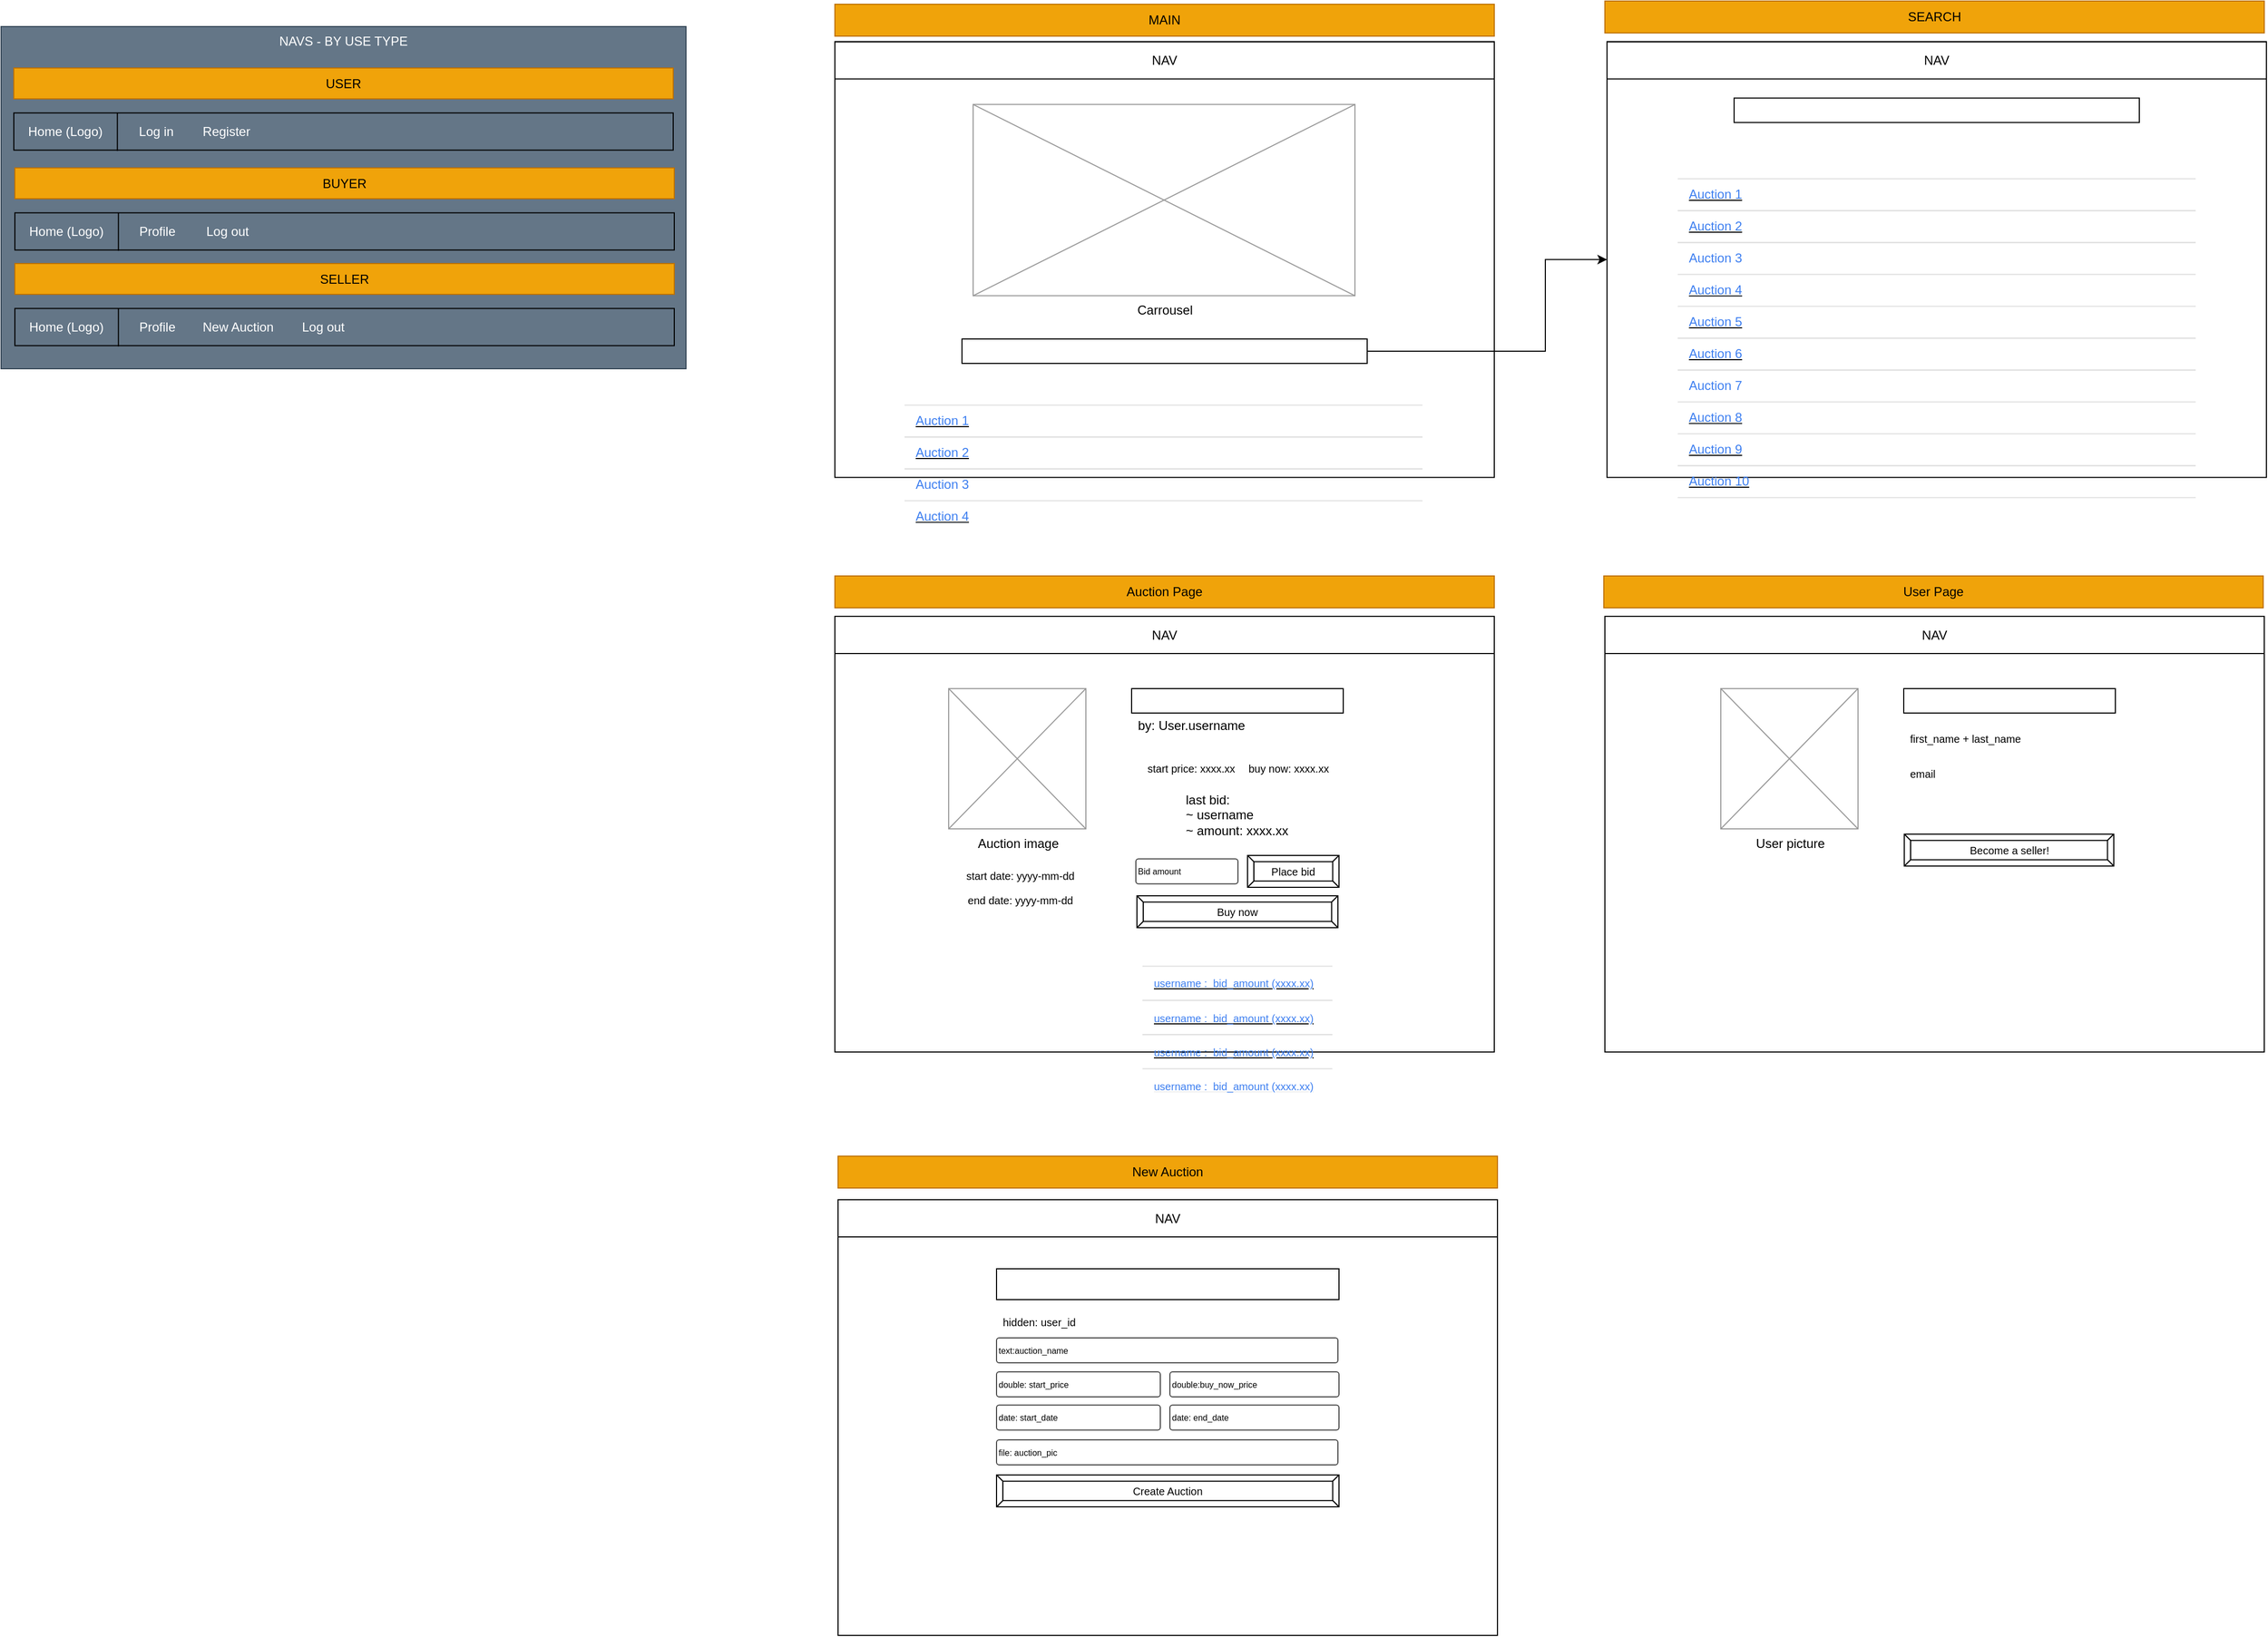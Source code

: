 <mxfile version="20.8.16" type="device"><diagram name="Page-1" id="wn86fFbyU5UCmv09hX-n"><mxGraphModel dx="3790" dy="1764" grid="0" gridSize="10" guides="1" tooltips="1" connect="1" arrows="1" fold="1" page="1" pageScale="1" pageWidth="827" pageHeight="1169" math="0" shadow="0"><root><mxCell id="0"/><mxCell id="1" parent="0"/><mxCell id="h1--diW5-KawBk66ndkg-40" value="" style="group" vertex="1" connectable="0" parent="1"><mxGeometry x="24" y="50.28" width="620" height="462" as="geometry"/></mxCell><mxCell id="h1--diW5-KawBk66ndkg-1" value="" style="rounded=0;whiteSpace=wrap;html=1;fillColor=none;" vertex="1" parent="h1--diW5-KawBk66ndkg-40"><mxGeometry width="620" height="410" as="geometry"/></mxCell><mxCell id="h1--diW5-KawBk66ndkg-28" value="Carrousel" style="verticalLabelPosition=bottom;shadow=0;dashed=0;align=center;html=1;verticalAlign=top;strokeWidth=1;shape=mxgraph.mockup.graphics.simpleIcon;strokeColor=#999999;fillColor=none;horizontal=1;" vertex="1" parent="h1--diW5-KawBk66ndkg-40"><mxGeometry x="130" y="59" width="359" height="180" as="geometry"/></mxCell><mxCell id="h1--diW5-KawBk66ndkg-29" value="&lt;font&gt;Auctions&lt;/font&gt;" style="html=1;strokeColor=none;fillColor=none;fontColor=#FFFFFF;perimeter=none;whiteSpace=wrap;resizeWidth=1;align=center;spacing=10;" vertex="1" parent="h1--diW5-KawBk66ndkg-40"><mxGeometry x="66" y="312" width="486" height="30" as="geometry"/></mxCell><mxCell id="h1--diW5-KawBk66ndkg-30" value="&lt;u&gt;&lt;font color=&quot;#3c7ef0&quot;&gt;Auction 1&lt;/font&gt;&lt;/u&gt;" style="shape=partialRectangle;whiteSpace=wrap;left=0;right=0;fillColor=none;strokeColor=#DFDFDF;html=1;shadow=0;dashed=0;perimeter=none;whiteSpace=wrap;resizeWidth=1;align=left;spacing=10;" vertex="1" parent="h1--diW5-KawBk66ndkg-40"><mxGeometry x="66" y="342" width="486" height="30" as="geometry"/></mxCell><mxCell id="h1--diW5-KawBk66ndkg-31" value="&lt;u&gt;&lt;font color=&quot;#3c7ef0&quot;&gt;Auction 2&lt;/font&gt;&lt;/u&gt;" style="shape=partialRectangle;whiteSpace=wrap;left=0;right=0;fillColor=none;strokeColor=#DFDFDF;html=1;shadow=0;dashed=0;perimeter=none;whiteSpace=wrap;resizeWidth=1;align=left;spacing=10;" vertex="1" parent="h1--diW5-KawBk66ndkg-40"><mxGeometry x="66" y="372" width="486" height="30" as="geometry"/></mxCell><mxCell id="h1--diW5-KawBk66ndkg-32" value="&lt;font color=&quot;#3c7ef0&quot;&gt;Auction 3&lt;/font&gt;" style="shape=partialRectangle;whiteSpace=wrap;left=0;right=0;fillColor=none;strokeColor=#DFDFDF;html=1;shadow=0;dashed=0;perimeter=none;whiteSpace=wrap;resizeWidth=1;align=left;spacing=10;" vertex="1" parent="h1--diW5-KawBk66ndkg-40"><mxGeometry x="66" y="402" width="486" height="30" as="geometry"/></mxCell><mxCell id="h1--diW5-KawBk66ndkg-33" value="&lt;u&gt;&lt;font color=&quot;#3c7ef0&quot;&gt;Auction 4&lt;/font&gt;&lt;/u&gt;" style="html=1;strokeColor=none;fillColor=none;fontColor=#212529;perimeter=none;whiteSpace=wrap;resizeWidth=1;align=left;spacing=10;" vertex="1" parent="h1--diW5-KawBk66ndkg-40"><mxGeometry x="66" y="432" width="486" height="30" as="geometry"/></mxCell><mxCell id="h1--diW5-KawBk66ndkg-35" value="NAV" style="rounded=0;whiteSpace=wrap;html=1;labelBackgroundColor=none;fontColor=default;fillColor=none;" vertex="1" parent="h1--diW5-KawBk66ndkg-40"><mxGeometry width="620" height="35" as="geometry"/></mxCell><mxCell id="h1--diW5-KawBk66ndkg-39" value="Search Bar" style="rounded=0;whiteSpace=wrap;html=1;labelBackgroundColor=none;fontColor=#ffffff;fillColor=none;" vertex="1" parent="h1--diW5-KawBk66ndkg-40"><mxGeometry x="119.5" y="279.72" width="381" height="23" as="geometry"/></mxCell><mxCell id="h1--diW5-KawBk66ndkg-168" style="edgeStyle=orthogonalEdgeStyle;rounded=0;orthogonalLoop=1;jettySize=auto;html=1;fontColor=#000000;entryX=0;entryY=0.5;entryDx=0;entryDy=0;" edge="1" parent="1" source="h1--diW5-KawBk66ndkg-39" target="h1--diW5-KawBk66ndkg-127"><mxGeometry relative="1" as="geometry"><mxPoint x="707" y="168.88" as="targetPoint"/><Array as="points"><mxPoint x="692" y="342"/><mxPoint x="692" y="255"/></Array></mxGeometry></mxCell><mxCell id="h1--diW5-KawBk66ndkg-170" value="" style="group" vertex="1" connectable="0" parent="1"><mxGeometry x="750" y="50.28" width="620" height="429" as="geometry"/></mxCell><mxCell id="h1--diW5-KawBk66ndkg-127" value="" style="rounded=0;whiteSpace=wrap;html=1;fillColor=none;" vertex="1" parent="h1--diW5-KawBk66ndkg-170"><mxGeometry width="620" height="410" as="geometry"/></mxCell><mxCell id="h1--diW5-KawBk66ndkg-129" value="&lt;font&gt;Auctions&lt;/font&gt;" style="html=1;strokeColor=none;fillColor=none;fontColor=#FFFFFF;perimeter=none;whiteSpace=wrap;resizeWidth=1;align=center;spacing=10;" vertex="1" parent="h1--diW5-KawBk66ndkg-170"><mxGeometry x="67" y="90.72" width="486" height="30" as="geometry"/></mxCell><mxCell id="h1--diW5-KawBk66ndkg-130" value="&lt;u&gt;&lt;font color=&quot;#3c7ef0&quot;&gt;Auction 1&lt;/font&gt;&lt;/u&gt;" style="shape=partialRectangle;whiteSpace=wrap;left=0;right=0;fillColor=none;strokeColor=#DFDFDF;html=1;shadow=0;dashed=0;perimeter=none;whiteSpace=wrap;resizeWidth=1;align=left;spacing=10;" vertex="1" parent="h1--diW5-KawBk66ndkg-170"><mxGeometry x="67" y="129" width="486" height="30" as="geometry"/></mxCell><mxCell id="h1--diW5-KawBk66ndkg-131" value="&lt;u&gt;&lt;font color=&quot;#3c7ef0&quot;&gt;Auction 2&lt;/font&gt;&lt;/u&gt;" style="shape=partialRectangle;whiteSpace=wrap;left=0;right=0;fillColor=none;strokeColor=#DFDFDF;html=1;shadow=0;dashed=0;perimeter=none;whiteSpace=wrap;resizeWidth=1;align=left;spacing=10;" vertex="1" parent="h1--diW5-KawBk66ndkg-170"><mxGeometry x="67" y="159" width="486" height="30" as="geometry"/></mxCell><mxCell id="h1--diW5-KawBk66ndkg-132" value="&lt;font color=&quot;#3c7ef0&quot;&gt;Auction 3&lt;/font&gt;" style="shape=partialRectangle;whiteSpace=wrap;left=0;right=0;fillColor=none;strokeColor=#DFDFDF;html=1;shadow=0;dashed=0;perimeter=none;whiteSpace=wrap;resizeWidth=1;align=left;spacing=10;" vertex="1" parent="h1--diW5-KawBk66ndkg-170"><mxGeometry x="67" y="189" width="486" height="30" as="geometry"/></mxCell><mxCell id="h1--diW5-KawBk66ndkg-133" value="&lt;u&gt;&lt;font color=&quot;#3c7ef0&quot;&gt;Auction 4&lt;/font&gt;&lt;/u&gt;" style="html=1;strokeColor=none;fillColor=none;fontColor=#212529;perimeter=none;whiteSpace=wrap;resizeWidth=1;align=left;spacing=10;" vertex="1" parent="h1--diW5-KawBk66ndkg-170"><mxGeometry x="67" y="219" width="486" height="30" as="geometry"/></mxCell><mxCell id="h1--diW5-KawBk66ndkg-134" value="NAV" style="rounded=0;whiteSpace=wrap;html=1;labelBackgroundColor=none;fontColor=default;fillColor=none;" vertex="1" parent="h1--diW5-KawBk66ndkg-170"><mxGeometry width="620" height="35" as="geometry"/></mxCell><mxCell id="h1--diW5-KawBk66ndkg-135" value="Search Bar &amp;lt;fill with search text&amp;gt;" style="rounded=0;whiteSpace=wrap;html=1;labelBackgroundColor=none;fontColor=#ffffff;fillColor=none;" vertex="1" parent="h1--diW5-KawBk66ndkg-170"><mxGeometry x="119.5" y="53" width="381" height="23" as="geometry"/></mxCell><mxCell id="h1--diW5-KawBk66ndkg-140" value="&lt;u&gt;&lt;font color=&quot;#3c7ef0&quot;&gt;Auction 5&lt;/font&gt;&lt;/u&gt;" style="shape=partialRectangle;whiteSpace=wrap;left=0;right=0;fillColor=none;strokeColor=#DFDFDF;html=1;shadow=0;dashed=0;perimeter=none;whiteSpace=wrap;resizeWidth=1;align=left;spacing=10;" vertex="1" parent="h1--diW5-KawBk66ndkg-170"><mxGeometry x="67" y="249" width="486" height="30" as="geometry"/></mxCell><mxCell id="h1--diW5-KawBk66ndkg-141" value="&lt;u&gt;&lt;font color=&quot;#3c7ef0&quot;&gt;Auction 6&lt;/font&gt;&lt;/u&gt;" style="shape=partialRectangle;whiteSpace=wrap;left=0;right=0;fillColor=none;strokeColor=#DFDFDF;html=1;shadow=0;dashed=0;perimeter=none;whiteSpace=wrap;resizeWidth=1;align=left;spacing=10;" vertex="1" parent="h1--diW5-KawBk66ndkg-170"><mxGeometry x="67" y="279" width="486" height="30" as="geometry"/></mxCell><mxCell id="h1--diW5-KawBk66ndkg-142" value="&lt;font color=&quot;#3c7ef0&quot;&gt;Auction 7&lt;/font&gt;" style="shape=partialRectangle;whiteSpace=wrap;left=0;right=0;fillColor=none;strokeColor=#DFDFDF;html=1;shadow=0;dashed=0;perimeter=none;whiteSpace=wrap;resizeWidth=1;align=left;spacing=10;" vertex="1" parent="h1--diW5-KawBk66ndkg-170"><mxGeometry x="67" y="309" width="486" height="30" as="geometry"/></mxCell><mxCell id="h1--diW5-KawBk66ndkg-143" value="&lt;u&gt;&lt;font color=&quot;#3c7ef0&quot;&gt;Auction 8&lt;/font&gt;&lt;/u&gt;" style="html=1;strokeColor=none;fillColor=none;fontColor=#212529;perimeter=none;whiteSpace=wrap;resizeWidth=1;align=left;spacing=10;" vertex="1" parent="h1--diW5-KawBk66ndkg-170"><mxGeometry x="67" y="339" width="486" height="30" as="geometry"/></mxCell><mxCell id="h1--diW5-KawBk66ndkg-163" value="&lt;u&gt;&lt;font color=&quot;#3c7ef0&quot;&gt;Auction 9&lt;/font&gt;&lt;/u&gt;" style="shape=partialRectangle;whiteSpace=wrap;left=0;right=0;fillColor=none;strokeColor=#DFDFDF;html=1;shadow=0;dashed=0;perimeter=none;whiteSpace=wrap;resizeWidth=1;align=left;spacing=10;" vertex="1" parent="h1--diW5-KawBk66ndkg-170"><mxGeometry x="67" y="369" width="486" height="30" as="geometry"/></mxCell><mxCell id="h1--diW5-KawBk66ndkg-164" value="&lt;u&gt;&lt;font color=&quot;#3c7ef0&quot;&gt;Auction 10&lt;/font&gt;&lt;/u&gt;" style="shape=partialRectangle;whiteSpace=wrap;left=0;right=0;fillColor=none;strokeColor=#DFDFDF;html=1;shadow=0;dashed=0;perimeter=none;whiteSpace=wrap;resizeWidth=1;align=left;spacing=10;" vertex="1" parent="h1--diW5-KawBk66ndkg-170"><mxGeometry x="67" y="399" width="486" height="30" as="geometry"/></mxCell><mxCell id="h1--diW5-KawBk66ndkg-208" value="" style="group" vertex="1" connectable="0" parent="1"><mxGeometry x="-760" y="36" width="644" height="322" as="geometry"/></mxCell><mxCell id="h1--diW5-KawBk66ndkg-207" value="&lt;span style=&quot;font-family: Helvetica; font-size: 12px; font-style: normal; font-variant-ligatures: normal; font-variant-caps: normal; font-weight: 400; letter-spacing: normal; orphans: 2; text-indent: 0px; text-transform: none; widows: 2; word-spacing: 0px; -webkit-text-stroke-width: 0px; text-decoration-thickness: initial; text-decoration-style: initial; text-decoration-color: initial; float: none; display: inline !important;&quot;&gt;NAVS - BY USE TYPE&lt;/span&gt;" style="text;whiteSpace=wrap;html=1;fontColor=#ffffff;verticalAlign=top;fillColor=#647687;strokeColor=#314354;labelBackgroundColor=none;align=center;" vertex="1" parent="h1--diW5-KawBk66ndkg-208"><mxGeometry width="644" height="322" as="geometry"/></mxCell><mxCell id="h1--diW5-KawBk66ndkg-199" value="" style="group" vertex="1" connectable="0" parent="h1--diW5-KawBk66ndkg-208"><mxGeometry x="12" y="39" width="621" height="261.28" as="geometry"/></mxCell><mxCell id="h1--diW5-KawBk66ndkg-183" value="" style="group" vertex="1" connectable="0" parent="h1--diW5-KawBk66ndkg-199"><mxGeometry width="620" height="77.28" as="geometry"/></mxCell><mxCell id="h1--diW5-KawBk66ndkg-171" value="" style="rounded=0;whiteSpace=wrap;html=1;labelBackgroundColor=#1783FF;fontColor=#3C7EF0;fillColor=none;" vertex="1" parent="h1--diW5-KawBk66ndkg-183"><mxGeometry y="42.28" width="620" height="35" as="geometry"/></mxCell><mxCell id="h1--diW5-KawBk66ndkg-172" value="Home (Logo)" style="text;html=1;strokeColor=none;fillColor=none;align=center;verticalAlign=middle;whiteSpace=wrap;rounded=0;fontColor=#ffffff;" vertex="1" parent="h1--diW5-KawBk66ndkg-183"><mxGeometry x="8" y="44.78" width="81" height="30" as="geometry"/></mxCell><mxCell id="h1--diW5-KawBk66ndkg-173" value="" style="endArrow=none;html=1;rounded=0;fontColor=#ffffff;entryX=0.157;entryY=-0.008;entryDx=0;entryDy=0;entryPerimeter=0;exitX=0.157;exitY=1.022;exitDx=0;exitDy=0;exitPerimeter=0;" edge="1" parent="h1--diW5-KawBk66ndkg-183" source="h1--diW5-KawBk66ndkg-171" target="h1--diW5-KawBk66ndkg-171"><mxGeometry width="50" height="50" relative="1" as="geometry"><mxPoint x="71" y="22.28" as="sourcePoint"/><mxPoint x="84" y="-31.72" as="targetPoint"/></mxGeometry></mxCell><mxCell id="h1--diW5-KawBk66ndkg-174" value="Log in" style="text;html=1;strokeColor=none;fillColor=none;align=center;verticalAlign=middle;whiteSpace=wrap;rounded=0;fontColor=#ffffff;" vertex="1" parent="h1--diW5-KawBk66ndkg-183"><mxGeometry x="104" y="47.28" width="60" height="25" as="geometry"/></mxCell><mxCell id="h1--diW5-KawBk66ndkg-175" value="Register" style="text;html=1;strokeColor=none;fillColor=none;align=center;verticalAlign=middle;whiteSpace=wrap;rounded=0;fontColor=#ffffff;" vertex="1" parent="h1--diW5-KawBk66ndkg-183"><mxGeometry x="170" y="47.28" width="60" height="25" as="geometry"/></mxCell><mxCell id="h1--diW5-KawBk66ndkg-176" value="&lt;span style=&quot;font-family: Helvetica; font-size: 12px; font-style: normal; font-variant-ligatures: normal; font-variant-caps: normal; font-weight: 400; letter-spacing: normal; orphans: 2; text-indent: 0px; text-transform: none; widows: 2; word-spacing: 0px; -webkit-text-stroke-width: 0px; text-decoration-thickness: initial; text-decoration-style: initial; text-decoration-color: initial; float: none; display: inline !important;&quot;&gt;USER&lt;/span&gt;" style="text;whiteSpace=wrap;html=1;fontColor=#000000;verticalAlign=middle;fillColor=#f0a30a;strokeColor=#BD7000;labelBackgroundColor=none;align=center;" vertex="1" parent="h1--diW5-KawBk66ndkg-183"><mxGeometry width="620" height="29" as="geometry"/></mxCell><mxCell id="h1--diW5-KawBk66ndkg-184" value="2" style="group" vertex="1" connectable="0" parent="h1--diW5-KawBk66ndkg-199"><mxGeometry x="1" y="94" width="620" height="77.28" as="geometry"/></mxCell><mxCell id="h1--diW5-KawBk66ndkg-185" value="" style="rounded=0;whiteSpace=wrap;html=1;labelBackgroundColor=#1783FF;fontColor=#3C7EF0;fillColor=none;" vertex="1" parent="h1--diW5-KawBk66ndkg-184"><mxGeometry y="42.28" width="620" height="35" as="geometry"/></mxCell><mxCell id="h1--diW5-KawBk66ndkg-186" value="Home (Logo)" style="text;html=1;strokeColor=none;fillColor=none;align=center;verticalAlign=middle;whiteSpace=wrap;rounded=0;fontColor=#ffffff;" vertex="1" parent="h1--diW5-KawBk66ndkg-184"><mxGeometry x="8" y="44.78" width="81" height="30" as="geometry"/></mxCell><mxCell id="h1--diW5-KawBk66ndkg-187" value="" style="endArrow=none;html=1;rounded=0;fontColor=#ffffff;entryX=0.157;entryY=-0.008;entryDx=0;entryDy=0;entryPerimeter=0;exitX=0.157;exitY=1.022;exitDx=0;exitDy=0;exitPerimeter=0;" edge="1" parent="h1--diW5-KawBk66ndkg-184" source="h1--diW5-KawBk66ndkg-185" target="h1--diW5-KawBk66ndkg-185"><mxGeometry width="50" height="50" relative="1" as="geometry"><mxPoint x="71" y="22.28" as="sourcePoint"/><mxPoint x="84" y="-31.72" as="targetPoint"/></mxGeometry></mxCell><mxCell id="h1--diW5-KawBk66ndkg-188" value="Profile" style="text;html=1;strokeColor=none;fillColor=none;align=center;verticalAlign=middle;whiteSpace=wrap;rounded=0;fontColor=#ffffff;" vertex="1" parent="h1--diW5-KawBk66ndkg-184"><mxGeometry x="104" y="47.28" width="60" height="25" as="geometry"/></mxCell><mxCell id="h1--diW5-KawBk66ndkg-189" value="Log out" style="text;html=1;strokeColor=none;fillColor=none;align=center;verticalAlign=middle;whiteSpace=wrap;rounded=0;fontColor=#ffffff;" vertex="1" parent="h1--diW5-KawBk66ndkg-184"><mxGeometry x="170" y="47.28" width="60" height="25" as="geometry"/></mxCell><mxCell id="h1--diW5-KawBk66ndkg-190" value="&lt;span style=&quot;font-family: Helvetica; font-size: 12px; font-style: normal; font-variant-ligatures: normal; font-variant-caps: normal; font-weight: 400; letter-spacing: normal; orphans: 2; text-indent: 0px; text-transform: none; widows: 2; word-spacing: 0px; -webkit-text-stroke-width: 0px; text-decoration-thickness: initial; text-decoration-style: initial; text-decoration-color: initial; float: none; display: inline !important;&quot;&gt;BUYER&lt;/span&gt;" style="text;whiteSpace=wrap;html=1;fontColor=#000000;verticalAlign=middle;fillColor=#f0a30a;strokeColor=#BD7000;labelBackgroundColor=none;align=center;" vertex="1" parent="h1--diW5-KawBk66ndkg-184"><mxGeometry width="620" height="29" as="geometry"/></mxCell><mxCell id="h1--diW5-KawBk66ndkg-191" value="2" style="group" vertex="1" connectable="0" parent="h1--diW5-KawBk66ndkg-199"><mxGeometry x="1" y="184" width="620" height="77.28" as="geometry"/></mxCell><mxCell id="h1--diW5-KawBk66ndkg-192" value="" style="rounded=0;whiteSpace=wrap;html=1;labelBackgroundColor=#1783FF;fontColor=#3C7EF0;fillColor=none;" vertex="1" parent="h1--diW5-KawBk66ndkg-191"><mxGeometry y="42.28" width="620" height="35" as="geometry"/></mxCell><mxCell id="h1--diW5-KawBk66ndkg-193" value="Home (Logo)" style="text;html=1;strokeColor=none;fillColor=none;align=center;verticalAlign=middle;whiteSpace=wrap;rounded=0;fontColor=#ffffff;" vertex="1" parent="h1--diW5-KawBk66ndkg-191"><mxGeometry x="8" y="44.78" width="81" height="30" as="geometry"/></mxCell><mxCell id="h1--diW5-KawBk66ndkg-194" value="" style="endArrow=none;html=1;rounded=0;fontColor=#ffffff;entryX=0.157;entryY=-0.008;entryDx=0;entryDy=0;entryPerimeter=0;exitX=0.157;exitY=1.022;exitDx=0;exitDy=0;exitPerimeter=0;" edge="1" parent="h1--diW5-KawBk66ndkg-191" source="h1--diW5-KawBk66ndkg-192" target="h1--diW5-KawBk66ndkg-192"><mxGeometry width="50" height="50" relative="1" as="geometry"><mxPoint x="71" y="22.28" as="sourcePoint"/><mxPoint x="84" y="-31.72" as="targetPoint"/></mxGeometry></mxCell><mxCell id="h1--diW5-KawBk66ndkg-195" value="Profile" style="text;html=1;strokeColor=none;fillColor=none;align=center;verticalAlign=middle;whiteSpace=wrap;rounded=0;fontColor=#ffffff;" vertex="1" parent="h1--diW5-KawBk66ndkg-191"><mxGeometry x="104" y="47.28" width="60" height="25" as="geometry"/></mxCell><mxCell id="h1--diW5-KawBk66ndkg-196" value="New Auction" style="text;html=1;strokeColor=none;fillColor=none;align=center;verticalAlign=middle;whiteSpace=wrap;rounded=0;fontColor=#ffffff;" vertex="1" parent="h1--diW5-KawBk66ndkg-191"><mxGeometry x="170" y="47.28" width="80" height="25" as="geometry"/></mxCell><mxCell id="h1--diW5-KawBk66ndkg-197" value="&lt;span style=&quot;font-family: Helvetica; font-size: 12px; font-style: normal; font-variant-ligatures: normal; font-variant-caps: normal; font-weight: 400; letter-spacing: normal; orphans: 2; text-indent: 0px; text-transform: none; widows: 2; word-spacing: 0px; -webkit-text-stroke-width: 0px; text-decoration-thickness: initial; text-decoration-style: initial; text-decoration-color: initial; float: none; display: inline !important;&quot;&gt;SELLER&lt;/span&gt;" style="text;whiteSpace=wrap;html=1;fontColor=#000000;verticalAlign=middle;fillColor=#f0a30a;strokeColor=#BD7000;labelBackgroundColor=none;align=center;" vertex="1" parent="h1--diW5-KawBk66ndkg-191"><mxGeometry width="620" height="29" as="geometry"/></mxCell><mxCell id="h1--diW5-KawBk66ndkg-198" value="Log out" style="text;html=1;strokeColor=none;fillColor=none;align=center;verticalAlign=middle;whiteSpace=wrap;rounded=0;fontColor=#ffffff;" vertex="1" parent="h1--diW5-KawBk66ndkg-191"><mxGeometry x="260" y="47.28" width="60" height="25" as="geometry"/></mxCell><mxCell id="h1--diW5-KawBk66ndkg-209" value="&lt;span style=&quot;font-family: Helvetica; font-size: 12px; font-style: normal; font-variant-ligatures: normal; font-variant-caps: normal; font-weight: 400; letter-spacing: normal; orphans: 2; text-indent: 0px; text-transform: none; widows: 2; word-spacing: 0px; -webkit-text-stroke-width: 0px; text-decoration-thickness: initial; text-decoration-style: initial; text-decoration-color: initial; float: none; display: inline !important;&quot;&gt;MAIN&lt;/span&gt;" style="text;whiteSpace=wrap;html=1;fontColor=#000000;verticalAlign=middle;fillColor=#f0a30a;strokeColor=#BD7000;labelBackgroundColor=none;align=center;" vertex="1" parent="1"><mxGeometry x="24" y="15" width="620" height="30" as="geometry"/></mxCell><mxCell id="h1--diW5-KawBk66ndkg-210" value="Auction Page" style="text;whiteSpace=wrap;html=1;fontColor=#000000;verticalAlign=middle;fillColor=#f0a30a;strokeColor=#BD7000;labelBackgroundColor=none;align=center;" vertex="1" parent="1"><mxGeometry x="24" y="553" width="620" height="30" as="geometry"/></mxCell><mxCell id="h1--diW5-KawBk66ndkg-230" value="New Auction" style="text;whiteSpace=wrap;html=1;fontColor=#000000;verticalAlign=middle;fillColor=#f0a30a;strokeColor=#BD7000;labelBackgroundColor=none;align=center;" vertex="1" parent="1"><mxGeometry x="27" y="1099" width="620" height="30" as="geometry"/></mxCell><mxCell id="h1--diW5-KawBk66ndkg-233" value="" style="group" vertex="1" connectable="0" parent="1"><mxGeometry x="27" y="1140" width="620" height="410" as="geometry"/></mxCell><mxCell id="h1--diW5-KawBk66ndkg-108" value="" style="rounded=0;whiteSpace=wrap;html=1;fillColor=none;" vertex="1" parent="h1--diW5-KawBk66ndkg-233"><mxGeometry width="620" height="410" as="geometry"/></mxCell><mxCell id="h1--diW5-KawBk66ndkg-232" value="NAV" style="rounded=0;whiteSpace=wrap;html=1;labelBackgroundColor=none;fontColor=default;fillColor=none;" vertex="1" parent="h1--diW5-KawBk66ndkg-233"><mxGeometry width="620" height="35" as="geometry"/></mxCell><mxCell id="h1--diW5-KawBk66ndkg-239" value="text:auction_name" style="strokeWidth=1;html=1;shadow=0;dashed=0;shape=mxgraph.ios.iTextInput;strokeColor=#444444;buttonText=;fontSize=8;whiteSpace=wrap;align=left;labelBackgroundColor=none;fontColor=default;fillColor=default;container=0;" vertex="1" parent="h1--diW5-KawBk66ndkg-233"><mxGeometry x="149" y="130" width="321" height="23.5" as="geometry"/></mxCell><mxCell id="h1--diW5-KawBk66ndkg-215" value="hidden: user_id" style="text;html=1;strokeColor=none;fillColor=none;align=left;verticalAlign=middle;whiteSpace=wrap;rounded=0;fontColor=default;spacingLeft=4;fontSize=10;container=0;" vertex="1" parent="h1--diW5-KawBk66ndkg-233"><mxGeometry x="149" y="103" width="95" height="23" as="geometry"/></mxCell><mxCell id="h1--diW5-KawBk66ndkg-240" value="New Auction" style="rounded=0;whiteSpace=wrap;html=1;labelBackgroundColor=none;fontColor=#ffffff;fillColor=none;container=0;fontSize=14;" vertex="1" parent="h1--diW5-KawBk66ndkg-233"><mxGeometry x="149" y="65" width="322" height="29" as="geometry"/></mxCell><mxCell id="h1--diW5-KawBk66ndkg-241" value="double: start_price" style="strokeWidth=1;html=1;shadow=0;dashed=0;shape=mxgraph.ios.iTextInput;strokeColor=#444444;buttonText=;fontSize=8;whiteSpace=wrap;align=left;labelBackgroundColor=none;fontColor=default;fillColor=default;container=0;" vertex="1" parent="h1--diW5-KawBk66ndkg-233"><mxGeometry x="149" y="162" width="154" height="23.5" as="geometry"/></mxCell><mxCell id="h1--diW5-KawBk66ndkg-242" value="double:buy_now_price" style="strokeWidth=1;html=1;shadow=0;dashed=0;shape=mxgraph.ios.iTextInput;strokeColor=#444444;buttonText=;fontSize=8;whiteSpace=wrap;align=left;labelBackgroundColor=none;fontColor=default;fillColor=default;container=0;" vertex="1" parent="h1--diW5-KawBk66ndkg-233"><mxGeometry x="312" y="162" width="159" height="23.5" as="geometry"/></mxCell><mxCell id="h1--diW5-KawBk66ndkg-244" value="date: start_date&lt;span style=&quot;white-space: pre;&quot;&gt;&#9;&lt;/span&gt;" style="strokeWidth=1;html=1;shadow=0;dashed=0;shape=mxgraph.ios.iTextInput;strokeColor=#444444;buttonText=;fontSize=8;whiteSpace=wrap;align=left;labelBackgroundColor=none;fontColor=default;fillColor=default;container=0;" vertex="1" parent="h1--diW5-KawBk66ndkg-233"><mxGeometry x="149" y="193.25" width="154" height="23.5" as="geometry"/></mxCell><mxCell id="h1--diW5-KawBk66ndkg-245" value="date: end_date" style="strokeWidth=1;html=1;shadow=0;dashed=0;shape=mxgraph.ios.iTextInput;strokeColor=#444444;buttonText=;fontSize=8;whiteSpace=wrap;align=left;labelBackgroundColor=none;fontColor=default;fillColor=default;container=0;" vertex="1" parent="h1--diW5-KawBk66ndkg-233"><mxGeometry x="312" y="193.25" width="159" height="23.5" as="geometry"/></mxCell><mxCell id="h1--diW5-KawBk66ndkg-247" value="Create Auction" style="labelPosition=center;verticalLabelPosition=middle;align=center;html=1;shape=mxgraph.basic.button;dx=5.9;whiteSpace=wrap;labelBackgroundColor=none;fontSize=10;fontColor=default;fillColor=default;container=0;" vertex="1" parent="h1--diW5-KawBk66ndkg-233"><mxGeometry x="149" y="259" width="322" height="30" as="geometry"/></mxCell><mxCell id="h1--diW5-KawBk66ndkg-270" value="file: auction_pic" style="strokeWidth=1;html=1;shadow=0;dashed=0;shape=mxgraph.ios.iTextInput;strokeColor=#444444;buttonText=;fontSize=8;whiteSpace=wrap;align=left;labelBackgroundColor=none;fontColor=default;fillColor=default;container=0;" vertex="1" parent="h1--diW5-KawBk66ndkg-233"><mxGeometry x="149" y="226" width="321" height="23.5" as="geometry"/></mxCell><mxCell id="h1--diW5-KawBk66ndkg-234" value="" style="group" vertex="1" connectable="0" parent="1"><mxGeometry x="748" y="591" width="620" height="458.0" as="geometry"/></mxCell><mxCell id="h1--diW5-KawBk66ndkg-235" value="" style="rounded=0;whiteSpace=wrap;html=1;fillColor=none;" vertex="1" parent="h1--diW5-KawBk66ndkg-234"><mxGeometry width="620" height="410" as="geometry"/></mxCell><mxCell id="h1--diW5-KawBk66ndkg-236" value="NAV" style="rounded=0;whiteSpace=wrap;html=1;labelBackgroundColor=none;fontColor=default;fillColor=none;" vertex="1" parent="h1--diW5-KawBk66ndkg-234"><mxGeometry width="620" height="35" as="geometry"/></mxCell><mxCell id="h1--diW5-KawBk66ndkg-249" value="User picture" style="verticalLabelPosition=bottom;shadow=0;dashed=0;align=center;html=1;verticalAlign=top;strokeWidth=1;shape=mxgraph.mockup.graphics.simpleIcon;strokeColor=#999999;fillColor=none;container=0;" vertex="1" parent="h1--diW5-KawBk66ndkg-234"><mxGeometry x="109" y="68" width="129" height="132" as="geometry"/></mxCell><mxCell id="h1--diW5-KawBk66ndkg-250" value="Username" style="rounded=0;whiteSpace=wrap;html=1;labelBackgroundColor=none;fontColor=#ffffff;fillColor=none;container=0;" vertex="1" parent="h1--diW5-KawBk66ndkg-234"><mxGeometry x="281" y="68" width="199" height="23" as="geometry"/></mxCell><mxCell id="h1--diW5-KawBk66ndkg-265" value="Become a seller!" style="labelPosition=center;verticalLabelPosition=middle;align=center;html=1;shape=mxgraph.basic.button;dx=5.9;whiteSpace=wrap;labelBackgroundColor=none;fontSize=10;fontColor=default;fillColor=default;container=0;" vertex="1" parent="h1--diW5-KawBk66ndkg-234"><mxGeometry x="281.5" y="205" width="197" height="30" as="geometry"/></mxCell><mxCell id="h1--diW5-KawBk66ndkg-267" value="first_name + last_name" style="text;html=1;strokeColor=none;fillColor=none;align=left;verticalAlign=middle;whiteSpace=wrap;rounded=0;fontColor=default;spacingLeft=4;fontSize=10;container=0;" vertex="1" parent="h1--diW5-KawBk66ndkg-234"><mxGeometry x="281" y="103" width="198" height="23" as="geometry"/></mxCell><mxCell id="h1--diW5-KawBk66ndkg-268" value="email" style="text;html=1;strokeColor=none;fillColor=none;align=left;verticalAlign=middle;whiteSpace=wrap;rounded=0;fontColor=default;spacingLeft=4;fontSize=10;container=0;" vertex="1" parent="h1--diW5-KawBk66ndkg-234"><mxGeometry x="281" y="136" width="198" height="23" as="geometry"/></mxCell><mxCell id="h1--diW5-KawBk66ndkg-238" value="" style="group" vertex="1" connectable="0" parent="1"><mxGeometry x="24" y="591" width="620" height="458" as="geometry"/></mxCell><mxCell id="h1--diW5-KawBk66ndkg-91" value="" style="rounded=0;whiteSpace=wrap;html=1;fillColor=none;container=0;" vertex="1" parent="h1--diW5-KawBk66ndkg-238"><mxGeometry width="620" height="410" as="geometry"/></mxCell><mxCell id="h1--diW5-KawBk66ndkg-92" value="Auction image" style="verticalLabelPosition=bottom;shadow=0;dashed=0;align=center;html=1;verticalAlign=top;strokeWidth=1;shape=mxgraph.mockup.graphics.simpleIcon;strokeColor=#999999;fillColor=none;container=0;" vertex="1" parent="h1--diW5-KawBk66ndkg-238"><mxGeometry x="107" y="68" width="129" height="132" as="geometry"/></mxCell><mxCell id="h1--diW5-KawBk66ndkg-99" value="Auction Name" style="rounded=0;whiteSpace=wrap;html=1;labelBackgroundColor=none;fontColor=#ffffff;fillColor=none;container=0;" vertex="1" parent="h1--diW5-KawBk66ndkg-238"><mxGeometry x="279" y="68" width="199" height="23" as="geometry"/></mxCell><mxCell id="h1--diW5-KawBk66ndkg-213" value="NAV" style="rounded=0;whiteSpace=wrap;html=1;labelBackgroundColor=none;fontColor=default;fillColor=none;container=0;" vertex="1" parent="h1--diW5-KawBk66ndkg-238"><mxGeometry width="620" height="35" as="geometry"/></mxCell><mxCell id="h1--diW5-KawBk66ndkg-214" value="by: User.username" style="text;html=1;strokeColor=none;fillColor=none;align=left;verticalAlign=middle;whiteSpace=wrap;rounded=0;fontColor=default;spacingLeft=4;container=0;" vertex="1" parent="h1--diW5-KawBk66ndkg-238"><mxGeometry x="279" y="91" width="109" height="23" as="geometry"/></mxCell><mxCell id="h1--diW5-KawBk66ndkg-216" value="buy now: xxxx.xx" style="text;html=1;strokeColor=none;fillColor=none;align=left;verticalAlign=middle;whiteSpace=wrap;rounded=0;fontColor=default;spacingLeft=4;fontSize=10;container=0;" vertex="1" parent="h1--diW5-KawBk66ndkg-238"><mxGeometry x="383" y="131" width="95" height="23" as="geometry"/></mxCell><mxCell id="h1--diW5-KawBk66ndkg-217" value="last bid: &lt;br&gt;~ username&lt;br&gt;~ amount: xxxx.xx" style="text;html=1;strokeColor=none;fillColor=none;align=left;verticalAlign=middle;whiteSpace=wrap;rounded=0;fontColor=default;spacingLeft=4;container=0;" vertex="1" parent="h1--diW5-KawBk66ndkg-238"><mxGeometry x="324" y="175" width="109" height="23" as="geometry"/></mxCell><mxCell id="h1--diW5-KawBk66ndkg-219" value="start date: yyyy-mm-dd" style="text;html=1;strokeColor=none;fillColor=none;align=center;verticalAlign=middle;whiteSpace=wrap;rounded=0;fontColor=default;spacingLeft=4;fontSize=10;container=0;" vertex="1" parent="h1--diW5-KawBk66ndkg-238"><mxGeometry x="114" y="232" width="117" height="23" as="geometry"/></mxCell><mxCell id="h1--diW5-KawBk66ndkg-220" value="end date: yyyy-mm-dd" style="text;html=1;strokeColor=none;fillColor=none;align=center;verticalAlign=middle;whiteSpace=wrap;rounded=0;fontColor=default;spacingLeft=4;fontSize=10;container=0;" vertex="1" parent="h1--diW5-KawBk66ndkg-238"><mxGeometry x="114" y="255" width="117" height="23" as="geometry"/></mxCell><mxCell id="h1--diW5-KawBk66ndkg-227" value="Place bid" style="labelPosition=center;verticalLabelPosition=middle;align=center;html=1;shape=mxgraph.basic.button;dx=5.9;whiteSpace=wrap;labelBackgroundColor=none;fontSize=10;fontColor=default;fillColor=default;container=0;" vertex="1" parent="h1--diW5-KawBk66ndkg-238"><mxGeometry x="388" y="225" width="86" height="30" as="geometry"/></mxCell><mxCell id="h1--diW5-KawBk66ndkg-228" value="Bid amount" style="strokeWidth=1;html=1;shadow=0;dashed=0;shape=mxgraph.ios.iTextInput;strokeColor=#444444;buttonText=;fontSize=8;whiteSpace=wrap;align=left;labelBackgroundColor=none;fontColor=default;fillColor=default;container=0;" vertex="1" parent="h1--diW5-KawBk66ndkg-238"><mxGeometry x="283" y="228.25" width="96" height="23.5" as="geometry"/></mxCell><mxCell id="h1--diW5-KawBk66ndkg-229" value="Buy now" style="labelPosition=center;verticalLabelPosition=middle;align=center;html=1;shape=mxgraph.basic.button;dx=5.9;whiteSpace=wrap;labelBackgroundColor=none;fontSize=10;fontColor=default;fillColor=default;container=0;" vertex="1" parent="h1--diW5-KawBk66ndkg-238"><mxGeometry x="284" y="263" width="189" height="30" as="geometry"/></mxCell><mxCell id="h1--diW5-KawBk66ndkg-221" value="&lt;font&gt;Bid History&lt;/font&gt;" style="html=1;strokeColor=none;fillColor=none;fontColor=#FFFFFF;perimeter=none;whiteSpace=wrap;resizeWidth=1;align=center;spacing=10;container=0;" vertex="1" parent="h1--diW5-KawBk66ndkg-238"><mxGeometry x="289.75" y="297" width="177.5" height="32.2" as="geometry"/></mxCell><mxCell id="h1--diW5-KawBk66ndkg-222" value="&lt;u&gt;&lt;font style=&quot;font-size: 10px;&quot; color=&quot;#3c7ef0&quot;&gt;username :&amp;nbsp; bid_amount (xxxx.xx)&lt;/font&gt;&lt;/u&gt;" style="shape=partialRectangle;whiteSpace=wrap;left=0;right=0;fillColor=none;strokeColor=#DFDFDF;html=1;shadow=0;dashed=0;perimeter=none;whiteSpace=wrap;resizeWidth=1;align=left;spacing=10;container=0;" vertex="1" parent="h1--diW5-KawBk66ndkg-238"><mxGeometry x="289.75" y="329.2" width="177.5" height="32.2" as="geometry"/></mxCell><mxCell id="h1--diW5-KawBk66ndkg-223" value="&lt;u&gt;&lt;font style=&quot;font-size: 10px;&quot; color=&quot;#3c7ef0&quot;&gt;username :&amp;nbsp; bid_amount (xxxx.xx)&lt;/font&gt;&lt;/u&gt;" style="shape=partialRectangle;whiteSpace=wrap;left=0;right=0;fillColor=none;strokeColor=#DFDFDF;html=1;shadow=0;dashed=0;perimeter=none;whiteSpace=wrap;resizeWidth=1;align=left;spacing=10;container=0;" vertex="1" parent="h1--diW5-KawBk66ndkg-238"><mxGeometry x="289.75" y="361.4" width="177.5" height="32.2" as="geometry"/></mxCell><mxCell id="h1--diW5-KawBk66ndkg-224" value="&lt;u&gt;&lt;font style=&quot;font-size: 10px;&quot; color=&quot;#3c7ef0&quot;&gt;username :&amp;nbsp; bid_amount (xxxx.xx)&lt;/font&gt;&lt;/u&gt;" style="shape=partialRectangle;whiteSpace=wrap;left=0;right=0;fillColor=none;strokeColor=#DFDFDF;html=1;shadow=0;dashed=0;perimeter=none;whiteSpace=wrap;resizeWidth=1;align=left;spacing=10;container=0;" vertex="1" parent="h1--diW5-KawBk66ndkg-238"><mxGeometry x="289.75" y="393.6" width="177.5" height="32.2" as="geometry"/></mxCell><mxCell id="h1--diW5-KawBk66ndkg-225" value="&lt;u style=&quot;color: rgb(240, 240, 240);&quot;&gt;&lt;font style=&quot;font-size: 10px;&quot; color=&quot;#3c7ef0&quot;&gt;username :&amp;nbsp; bid_amount (xxxx.xx)&lt;/font&gt;&lt;/u&gt;" style="html=1;strokeColor=none;fillColor=none;fontColor=#212529;perimeter=none;whiteSpace=wrap;resizeWidth=1;align=left;spacing=10;container=0;" vertex="1" parent="h1--diW5-KawBk66ndkg-238"><mxGeometry x="289.75" y="425.8" width="177.5" height="32.2" as="geometry"/></mxCell><mxCell id="h1--diW5-KawBk66ndkg-266" value="start price: xxxx.xx" style="text;html=1;strokeColor=none;fillColor=none;align=left;verticalAlign=middle;whiteSpace=wrap;rounded=0;fontColor=default;spacingLeft=4;fontSize=10;" vertex="1" parent="h1--diW5-KawBk66ndkg-238"><mxGeometry x="288" y="131" width="95" height="23" as="geometry"/></mxCell><mxCell id="h1--diW5-KawBk66ndkg-248" value="User Page" style="text;whiteSpace=wrap;html=1;fontColor=#000000;verticalAlign=middle;fillColor=#f0a30a;strokeColor=#BD7000;labelBackgroundColor=none;align=center;" vertex="1" parent="1"><mxGeometry x="747" y="553" width="620" height="30" as="geometry"/></mxCell><mxCell id="h1--diW5-KawBk66ndkg-269" value="SEARCH" style="text;whiteSpace=wrap;html=1;fontColor=#000000;verticalAlign=middle;fillColor=#f0a30a;strokeColor=#BD7000;labelBackgroundColor=none;align=center;" vertex="1" parent="1"><mxGeometry x="748" y="12" width="620" height="30" as="geometry"/></mxCell></root></mxGraphModel></diagram></mxfile>